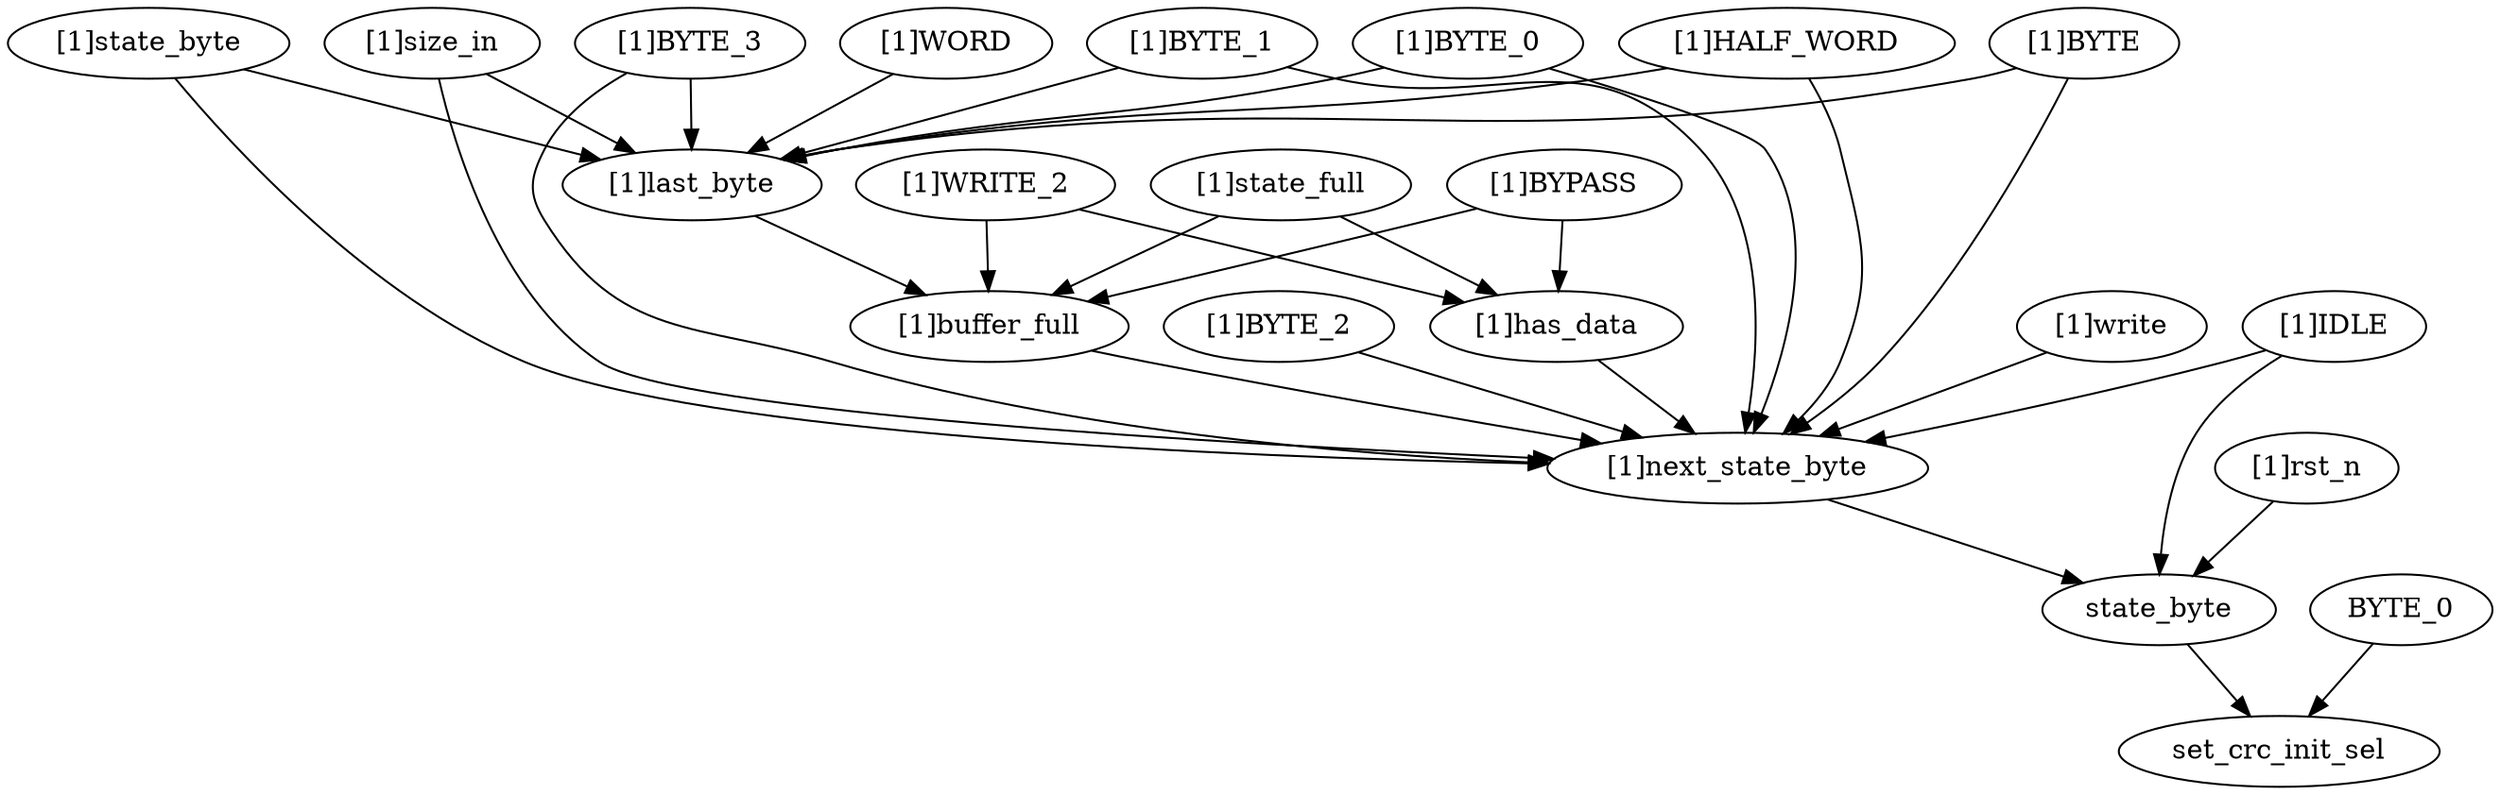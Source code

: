 strict digraph "" {
	state_byte	 [complexity=3,
		importance=0.0763727995491,
		rank=0.0254575998497];
	set_crc_init_sel	 [complexity=0,
		importance=0.0177063145305,
		rank=0.0];
	state_byte -> set_crc_init_sel;
	"[1]BYPASS"	 [complexity=18,
		importance=0.816943524257,
		rank=0.0453857513476];
	"[1]buffer_full"	 [complexity=11,
		importance=0.646384030017,
		rank=0.058762184547];
	"[1]BYPASS" -> "[1]buffer_full";
	"[1]has_data"	 [complexity=13,
		importance=0.80153363552,
		rank=0.0616564335015];
	"[1]BYPASS" -> "[1]has_data";
	"[1]next_state_byte"	 [complexity=5,
		importance=0.156035871814,
		rank=0.0312071743629];
	"[1]next_state_byte" -> state_byte;
	"[1]buffer_full" -> "[1]next_state_byte";
	"[1]WORD"	 [complexity=31,
		importance=0.693699280506,
		rank=0.0223773961453];
	"[1]last_byte"	 [complexity=18,
		importance=0.678289391769,
		rank=0.0376827439871];
	"[1]WORD" -> "[1]last_byte";
	"[1]IDLE"	 [complexity=15,
		importance=0.639553375995,
		rank=0.042636891733];
	"[1]IDLE" -> state_byte;
	"[1]IDLE" -> "[1]next_state_byte";
	"[1]has_data" -> "[1]next_state_byte";
	"[1]HALF_WORD"	 [complexity=31,
		importance=0.693699280506,
		rank=0.0223773961453];
	"[1]HALF_WORD" -> "[1]next_state_byte";
	"[1]HALF_WORD" -> "[1]last_byte";
	"[1]WRITE_2"	 [complexity=18,
		importance=0.816943524257,
		rank=0.0453857513476];
	"[1]WRITE_2" -> "[1]buffer_full";
	"[1]WRITE_2" -> "[1]has_data";
	"[1]state_full"	 [complexity=18,
		importance=0.847556722976,
		rank=0.0470864846098];
	"[1]state_full" -> "[1]buffer_full";
	"[1]state_full" -> "[1]has_data";
	"[1]last_byte" -> "[1]buffer_full";
	"[1]rst_n"	 [complexity=4,
		importance=0.168155487835,
		rank=0.0420388719588];
	"[1]rst_n" -> state_byte;
	"[1]write"	 [complexity=17,
		importance=0.951625119624,
		rank=0.0559779482132];
	"[1]write" -> "[1]next_state_byte";
	"[1]BYTE"	 [complexity=31,
		importance=0.693699280506,
		rank=0.0223773961453];
	"[1]BYTE" -> "[1]next_state_byte";
	"[1]BYTE" -> "[1]last_byte";
	BYTE_0	 [complexity=3,
		importance=0.0331162032676,
		rank=0.0110387344225];
	BYTE_0 -> set_crc_init_sel;
	"[1]state_byte"	 [complexity=31,
		importance=0.736955876787,
		rank=0.0237727702189];
	"[1]state_byte" -> "[1]next_state_byte";
	"[1]state_byte" -> "[1]last_byte";
	"[1]size_in"	 [complexity=31,
		importance=0.693699280506,
		rank=0.0223773961453];
	"[1]size_in" -> "[1]next_state_byte";
	"[1]size_in" -> "[1]last_byte";
	"[1]BYTE_3"	 [complexity=31,
		importance=0.693699280506,
		rank=0.0223773961453];
	"[1]BYTE_3" -> "[1]next_state_byte";
	"[1]BYTE_3" -> "[1]last_byte";
	"[1]BYTE_2"	 [complexity=7,
		importance=0.171445760552,
		rank=0.0244922515074];
	"[1]BYTE_2" -> "[1]next_state_byte";
	"[1]BYTE_1"	 [complexity=31,
		importance=0.693699280506,
		rank=0.0223773961453];
	"[1]BYTE_1" -> "[1]next_state_byte";
	"[1]BYTE_1" -> "[1]last_byte";
	"[1]BYTE_0"	 [complexity=31,
		importance=0.693699280506,
		rank=0.0223773961453];
	"[1]BYTE_0" -> "[1]next_state_byte";
	"[1]BYTE_0" -> "[1]last_byte";
}

